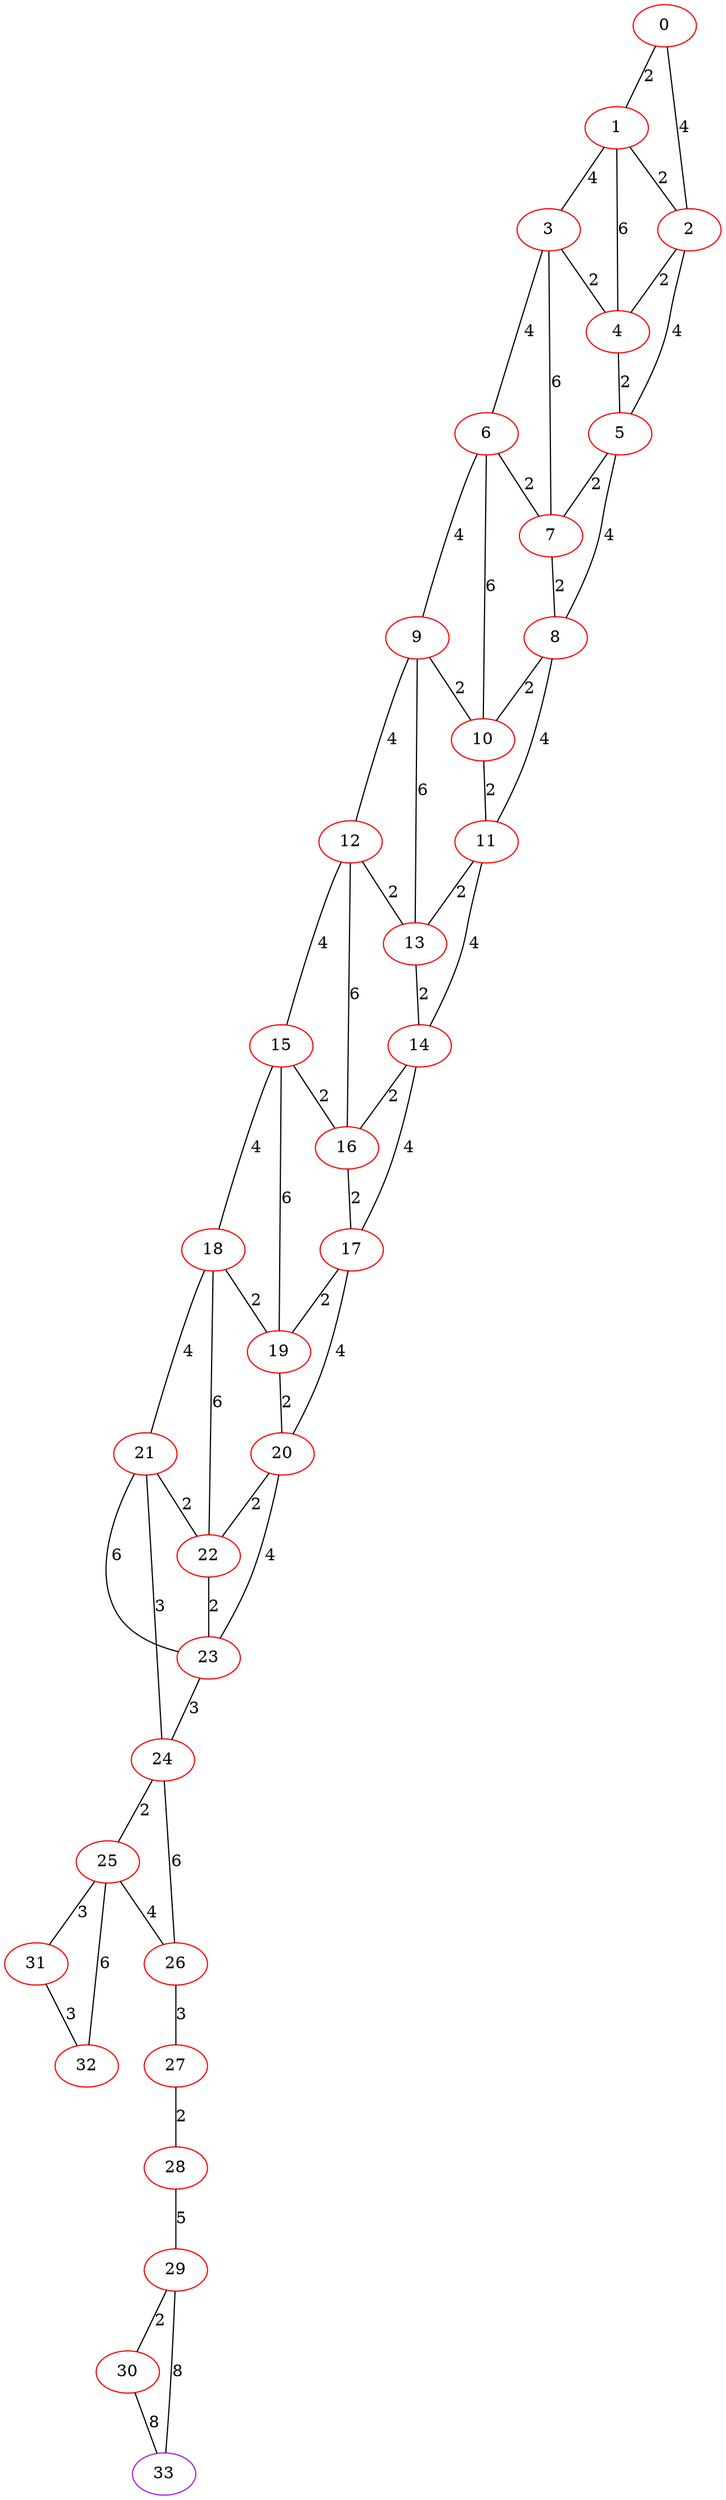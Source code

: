 graph "" {
0 [color=red, weight=1];
1 [color=red, weight=1];
2 [color=red, weight=1];
3 [color=red, weight=1];
4 [color=red, weight=1];
5 [color=red, weight=1];
6 [color=red, weight=1];
7 [color=red, weight=1];
8 [color=red, weight=1];
9 [color=red, weight=1];
10 [color=red, weight=1];
11 [color=red, weight=1];
12 [color=red, weight=1];
13 [color=red, weight=1];
14 [color=red, weight=1];
15 [color=red, weight=1];
16 [color=red, weight=1];
17 [color=red, weight=1];
18 [color=red, weight=1];
19 [color=red, weight=1];
20 [color=red, weight=1];
21 [color=red, weight=1];
22 [color=red, weight=1];
23 [color=red, weight=1];
24 [color=red, weight=1];
25 [color=red, weight=1];
26 [color=red, weight=1];
27 [color=red, weight=1];
28 [color=red, weight=1];
29 [color=red, weight=1];
30 [color=red, weight=1];
31 [color=red, weight=1];
32 [color=red, weight=1];
33 [color=purple, weight=4];
0 -- 1  [key=0, label=2];
0 -- 2  [key=0, label=4];
1 -- 2  [key=0, label=2];
1 -- 3  [key=0, label=4];
1 -- 4  [key=0, label=6];
2 -- 4  [key=0, label=2];
2 -- 5  [key=0, label=4];
3 -- 4  [key=0, label=2];
3 -- 6  [key=0, label=4];
3 -- 7  [key=0, label=6];
4 -- 5  [key=0, label=2];
5 -- 8  [key=0, label=4];
5 -- 7  [key=0, label=2];
6 -- 9  [key=0, label=4];
6 -- 10  [key=0, label=6];
6 -- 7  [key=0, label=2];
7 -- 8  [key=0, label=2];
8 -- 10  [key=0, label=2];
8 -- 11  [key=0, label=4];
9 -- 10  [key=0, label=2];
9 -- 12  [key=0, label=4];
9 -- 13  [key=0, label=6];
10 -- 11  [key=0, label=2];
11 -- 13  [key=0, label=2];
11 -- 14  [key=0, label=4];
12 -- 16  [key=0, label=6];
12 -- 13  [key=0, label=2];
12 -- 15  [key=0, label=4];
13 -- 14  [key=0, label=2];
14 -- 16  [key=0, label=2];
14 -- 17  [key=0, label=4];
15 -- 16  [key=0, label=2];
15 -- 18  [key=0, label=4];
15 -- 19  [key=0, label=6];
16 -- 17  [key=0, label=2];
17 -- 19  [key=0, label=2];
17 -- 20  [key=0, label=4];
18 -- 19  [key=0, label=2];
18 -- 21  [key=0, label=4];
18 -- 22  [key=0, label=6];
19 -- 20  [key=0, label=2];
20 -- 22  [key=0, label=2];
20 -- 23  [key=0, label=4];
21 -- 24  [key=0, label=3];
21 -- 22  [key=0, label=2];
21 -- 23  [key=0, label=6];
22 -- 23  [key=0, label=2];
23 -- 24  [key=0, label=3];
24 -- 25  [key=0, label=2];
24 -- 26  [key=0, label=6];
25 -- 32  [key=0, label=6];
25 -- 26  [key=0, label=4];
25 -- 31  [key=0, label=3];
26 -- 27  [key=0, label=3];
27 -- 28  [key=0, label=2];
28 -- 29  [key=0, label=5];
29 -- 33  [key=0, label=8];
29 -- 30  [key=0, label=2];
30 -- 33  [key=0, label=8];
31 -- 32  [key=0, label=3];
}
